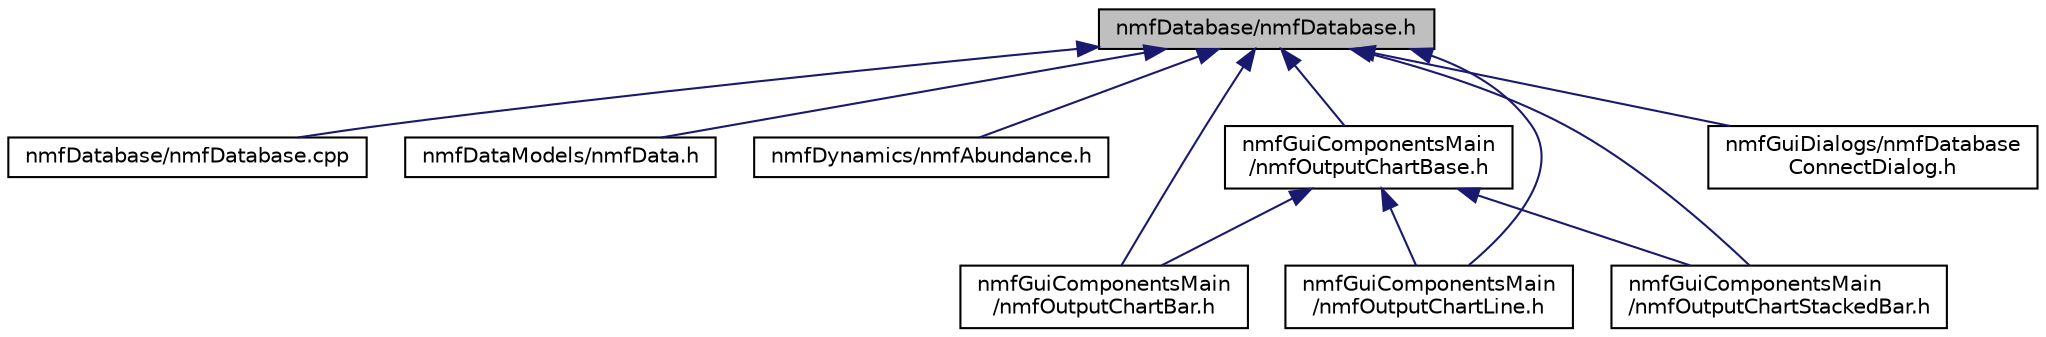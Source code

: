 digraph "nmfDatabase/nmfDatabase.h"
{
 // LATEX_PDF_SIZE
  edge [fontname="Helvetica",fontsize="10",labelfontname="Helvetica",labelfontsize="10"];
  node [fontname="Helvetica",fontsize="10",shape=record];
  Node1 [label="nmfDatabase/nmfDatabase.h",height=0.2,width=0.4,color="black", fillcolor="grey75", style="filled", fontcolor="black",tooltip="This file contains the database API implementation (currently implemented for MySQL)."];
  Node1 -> Node2 [dir="back",color="midnightblue",fontsize="10",style="solid",fontname="Helvetica"];
  Node2 [label="nmfDatabase/nmfDatabase.cpp",height=0.2,width=0.4,color="black", fillcolor="white", style="filled",URL="$nmf_database_8cpp.html",tooltip="This file contains the NMFS DatabaseAPI implementation."];
  Node1 -> Node3 [dir="back",color="midnightblue",fontsize="10",style="solid",fontname="Helvetica"];
  Node3 [label="nmfDataModels/nmfData.h",height=0.2,width=0.4,color="black", fillcolor="white", style="filled",URL="$nmf_data_8h.html",tooltip="This file contains the NMFS Data class definition."];
  Node1 -> Node4 [dir="back",color="midnightblue",fontsize="10",style="solid",fontname="Helvetica"];
  Node4 [label="nmfDynamics/nmfAbundance.h",height=0.2,width=0.4,color="black", fillcolor="white", style="filled",URL="$nmf_abundance_8h_source.html",tooltip=" "];
  Node1 -> Node5 [dir="back",color="midnightblue",fontsize="10",style="solid",fontname="Helvetica"];
  Node5 [label="nmfGuiComponentsMain\l/nmfOutputChartBar.h",height=0.2,width=0.4,color="black", fillcolor="white", style="filled",URL="$nmf_output_chart_bar_8h_source.html",tooltip=" "];
  Node1 -> Node6 [dir="back",color="midnightblue",fontsize="10",style="solid",fontname="Helvetica"];
  Node6 [label="nmfGuiComponentsMain\l/nmfOutputChartBase.h",height=0.2,width=0.4,color="black", fillcolor="white", style="filled",URL="$nmf_output_chart_base_8h_source.html",tooltip=" "];
  Node6 -> Node5 [dir="back",color="midnightblue",fontsize="10",style="solid",fontname="Helvetica"];
  Node6 -> Node7 [dir="back",color="midnightblue",fontsize="10",style="solid",fontname="Helvetica"];
  Node7 [label="nmfGuiComponentsMain\l/nmfOutputChartLine.h",height=0.2,width=0.4,color="black", fillcolor="white", style="filled",URL="$nmf_output_chart_line_8h_source.html",tooltip=" "];
  Node6 -> Node8 [dir="back",color="midnightblue",fontsize="10",style="solid",fontname="Helvetica"];
  Node8 [label="nmfGuiComponentsMain\l/nmfOutputChartStackedBar.h",height=0.2,width=0.4,color="black", fillcolor="white", style="filled",URL="$nmf_output_chart_stacked_bar_8h_source.html",tooltip=" "];
  Node1 -> Node7 [dir="back",color="midnightblue",fontsize="10",style="solid",fontname="Helvetica"];
  Node1 -> Node8 [dir="back",color="midnightblue",fontsize="10",style="solid",fontname="Helvetica"];
  Node1 -> Node9 [dir="back",color="midnightblue",fontsize="10",style="solid",fontname="Helvetica"];
  Node9 [label="nmfGuiDialogs/nmfDatabase\lConnectDialog.h",height=0.2,width=0.4,color="black", fillcolor="white", style="filled",URL="$nmf_database_connect_dialog_8h_source.html",tooltip=" "];
}
